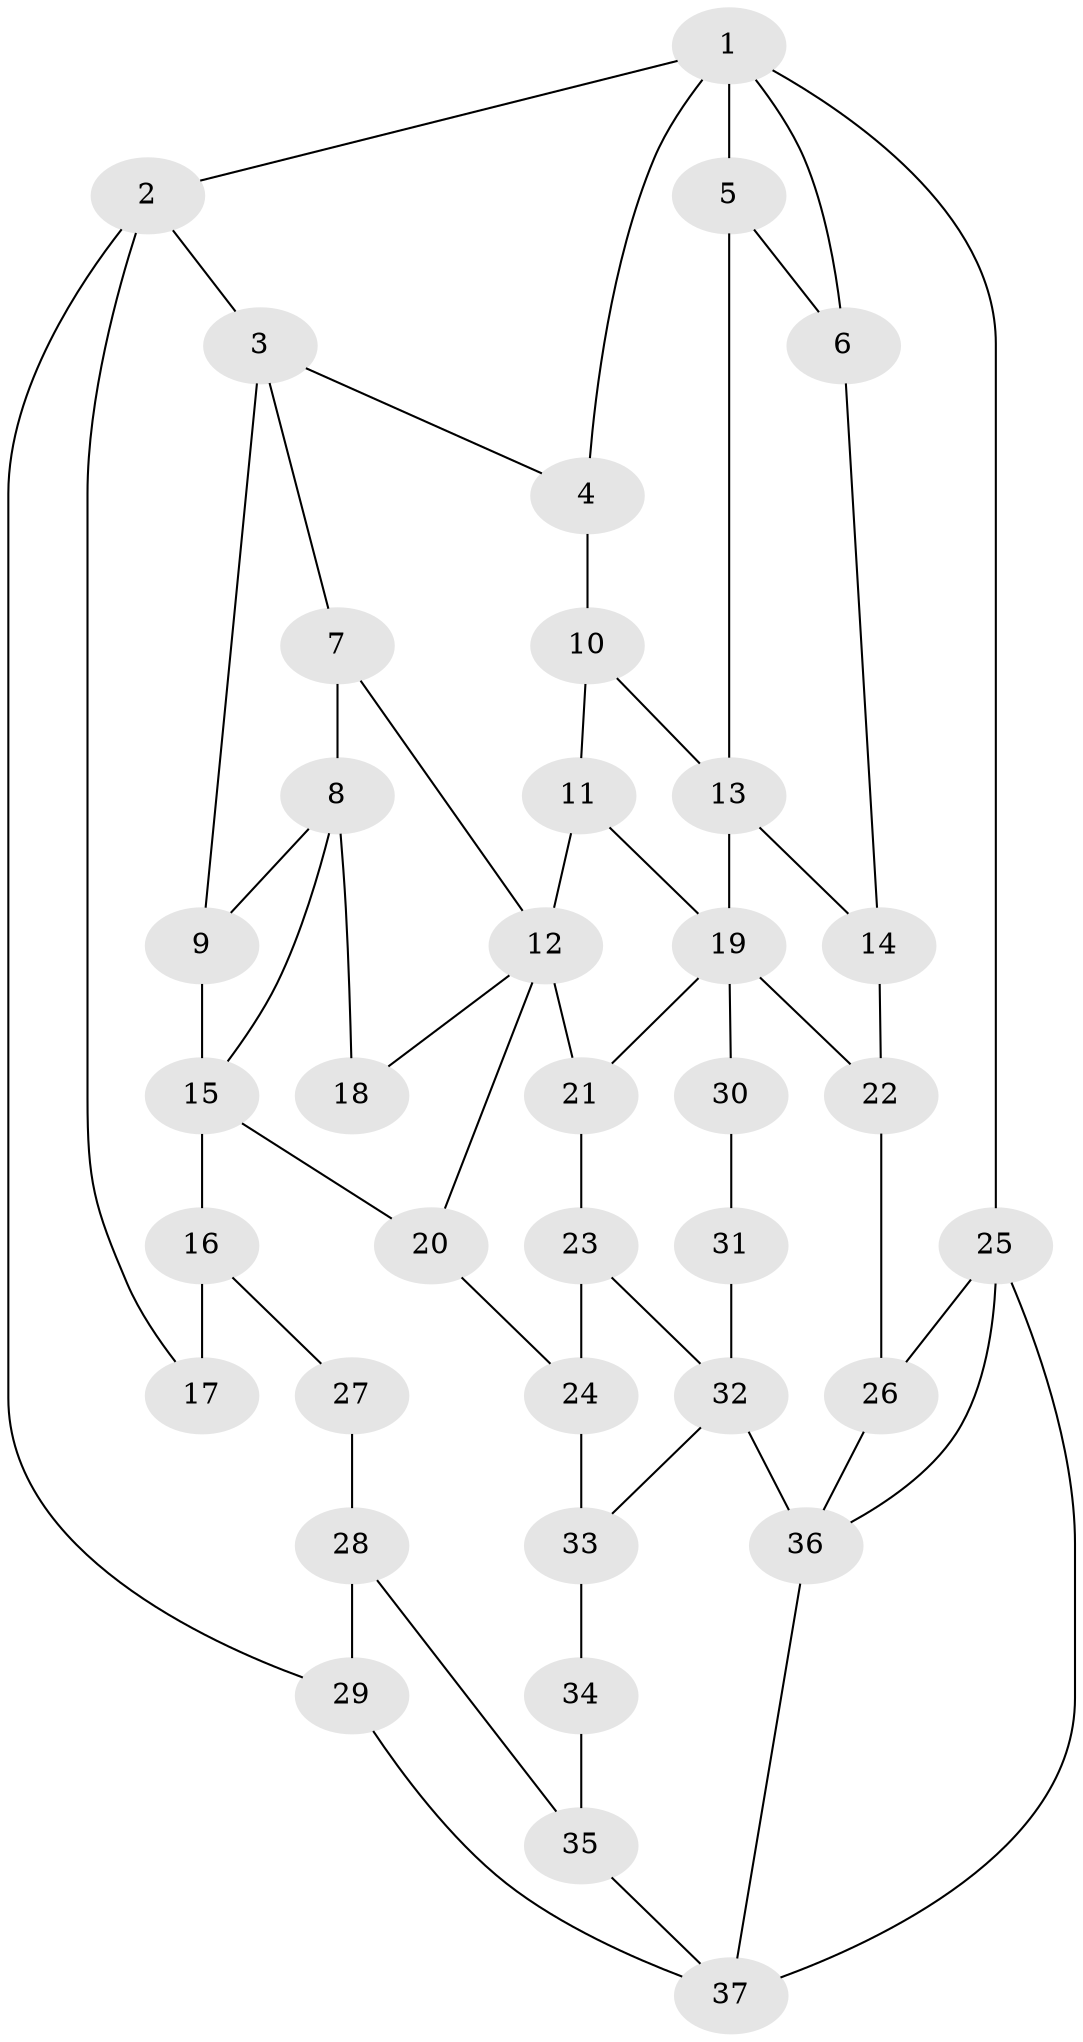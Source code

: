 // original degree distribution, {3: 0.0273972602739726, 6: 0.2054794520547945, 5: 0.5205479452054794, 4: 0.2465753424657534}
// Generated by graph-tools (version 1.1) at 2025/38/03/09/25 02:38:50]
// undirected, 37 vertices, 60 edges
graph export_dot {
graph [start="1"]
  node [color=gray90,style=filled];
  1;
  2;
  3;
  4;
  5;
  6;
  7;
  8;
  9;
  10;
  11;
  12;
  13;
  14;
  15;
  16;
  17;
  18;
  19;
  20;
  21;
  22;
  23;
  24;
  25;
  26;
  27;
  28;
  29;
  30;
  31;
  32;
  33;
  34;
  35;
  36;
  37;
  1 -- 2 [weight=1.0];
  1 -- 4 [weight=1.0];
  1 -- 5 [weight=1.0];
  1 -- 6 [weight=1.0];
  1 -- 25 [weight=1.0];
  2 -- 3 [weight=1.0];
  2 -- 17 [weight=1.0];
  2 -- 29 [weight=1.0];
  3 -- 4 [weight=1.0];
  3 -- 7 [weight=1.0];
  3 -- 9 [weight=1.0];
  4 -- 10 [weight=1.0];
  5 -- 6 [weight=1.0];
  5 -- 13 [weight=1.0];
  6 -- 14 [weight=1.0];
  7 -- 8 [weight=2.0];
  7 -- 12 [weight=1.0];
  8 -- 9 [weight=1.0];
  8 -- 15 [weight=1.0];
  8 -- 18 [weight=2.0];
  9 -- 15 [weight=1.0];
  10 -- 11 [weight=1.0];
  10 -- 13 [weight=1.0];
  11 -- 12 [weight=2.0];
  11 -- 19 [weight=1.0];
  12 -- 18 [weight=1.0];
  12 -- 20 [weight=1.0];
  12 -- 21 [weight=1.0];
  13 -- 14 [weight=1.0];
  13 -- 19 [weight=1.0];
  14 -- 22 [weight=1.0];
  15 -- 16 [weight=2.0];
  15 -- 20 [weight=1.0];
  16 -- 17 [weight=2.0];
  16 -- 27 [weight=2.0];
  19 -- 21 [weight=1.0];
  19 -- 22 [weight=1.0];
  19 -- 30 [weight=2.0];
  20 -- 24 [weight=1.0];
  21 -- 23 [weight=1.0];
  22 -- 26 [weight=1.0];
  23 -- 24 [weight=1.0];
  23 -- 32 [weight=1.0];
  24 -- 33 [weight=1.0];
  25 -- 26 [weight=1.0];
  25 -- 36 [weight=1.0];
  25 -- 37 [weight=1.0];
  26 -- 36 [weight=2.0];
  27 -- 28 [weight=2.0];
  28 -- 29 [weight=2.0];
  28 -- 35 [weight=2.0];
  29 -- 37 [weight=1.0];
  30 -- 31 [weight=1.0];
  31 -- 32 [weight=2.0];
  32 -- 33 [weight=1.0];
  32 -- 36 [weight=2.0];
  33 -- 34 [weight=1.0];
  34 -- 35 [weight=2.0];
  35 -- 37 [weight=1.0];
  36 -- 37 [weight=1.0];
}
